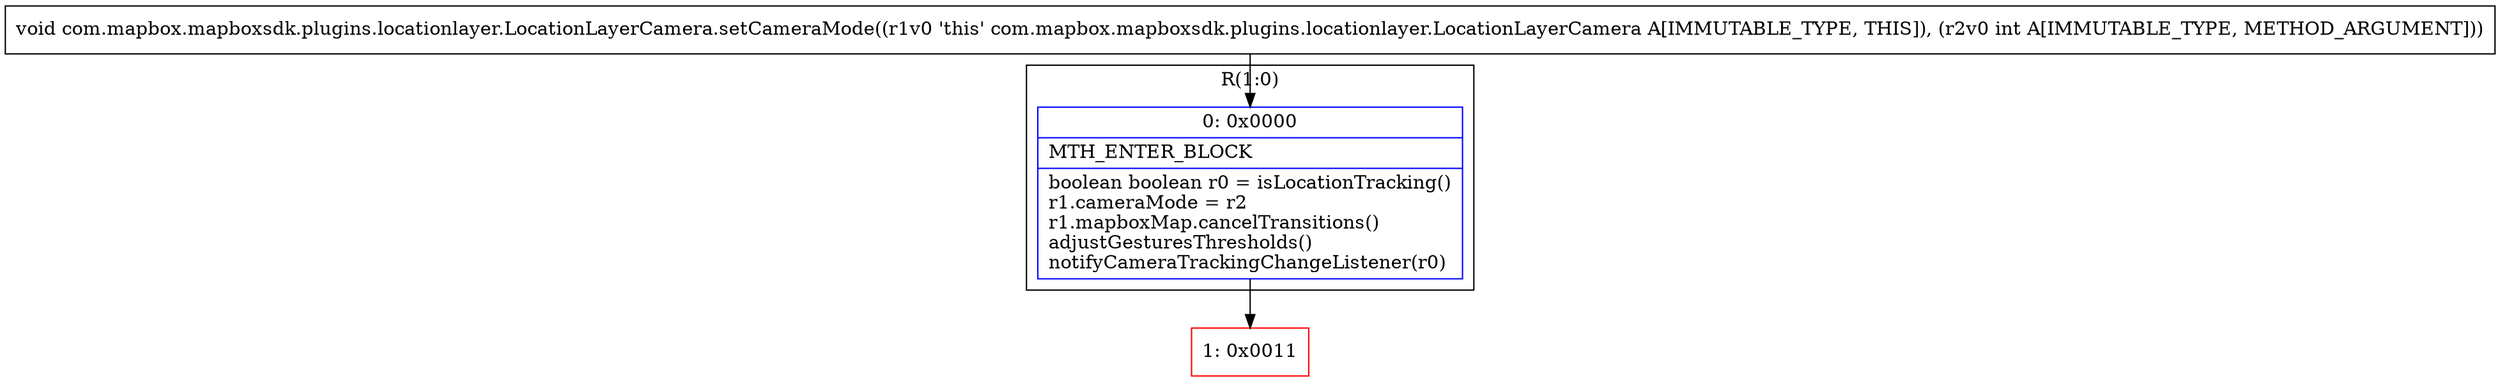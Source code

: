 digraph "CFG forcom.mapbox.mapboxsdk.plugins.locationlayer.LocationLayerCamera.setCameraMode(I)V" {
subgraph cluster_Region_716456098 {
label = "R(1:0)";
node [shape=record,color=blue];
Node_0 [shape=record,label="{0\:\ 0x0000|MTH_ENTER_BLOCK\l|boolean boolean r0 = isLocationTracking()\lr1.cameraMode = r2\lr1.mapboxMap.cancelTransitions()\ladjustGesturesThresholds()\lnotifyCameraTrackingChangeListener(r0)\l}"];
}
Node_1 [shape=record,color=red,label="{1\:\ 0x0011}"];
MethodNode[shape=record,label="{void com.mapbox.mapboxsdk.plugins.locationlayer.LocationLayerCamera.setCameraMode((r1v0 'this' com.mapbox.mapboxsdk.plugins.locationlayer.LocationLayerCamera A[IMMUTABLE_TYPE, THIS]), (r2v0 int A[IMMUTABLE_TYPE, METHOD_ARGUMENT])) }"];
MethodNode -> Node_0;
Node_0 -> Node_1;
}

